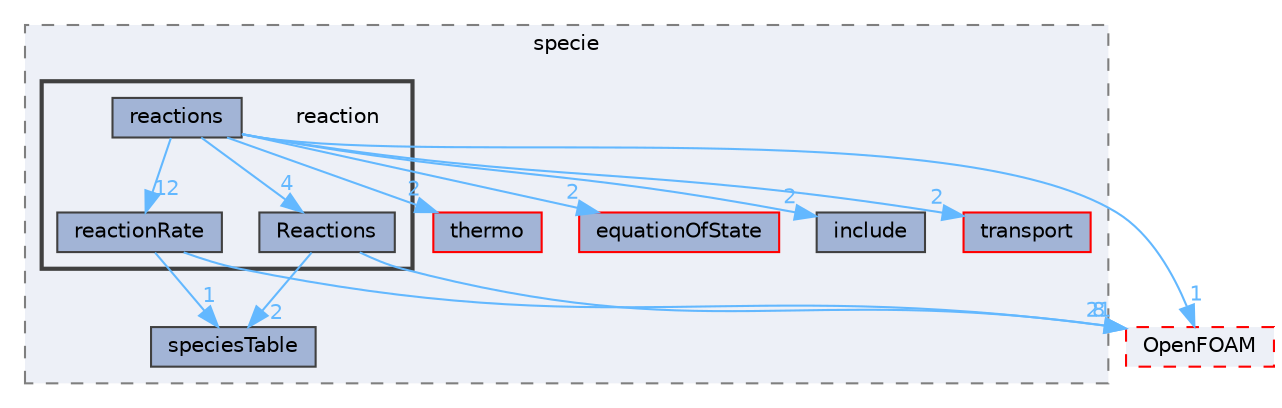 digraph "src/thermophysicalModels/specie/reaction"
{
 // LATEX_PDF_SIZE
  bgcolor="transparent";
  edge [fontname=Helvetica,fontsize=10,labelfontname=Helvetica,labelfontsize=10];
  node [fontname=Helvetica,fontsize=10,shape=box,height=0.2,width=0.4];
  compound=true
  subgraph clusterdir_5c4bf53b114f4c9237cd4ef0431fc9bd {
    graph [ bgcolor="#edf0f7", pencolor="grey50", label="specie", fontname=Helvetica,fontsize=10 style="filled,dashed", URL="dir_5c4bf53b114f4c9237cd4ef0431fc9bd.html",tooltip=""]
  dir_874ecbf2f65adcc3f0ab67ba498d7ed4 [label="speciesTable", fillcolor="#a2b4d6", color="grey25", style="filled", URL="dir_874ecbf2f65adcc3f0ab67ba498d7ed4.html",tooltip=""];
  dir_b55d228163c0a2e873957eb688462e1f [label="include", fillcolor="#a2b4d6", color="grey25", style="filled", URL="dir_b55d228163c0a2e873957eb688462e1f.html",tooltip=""];
  dir_c33051a76953a582918a8b8685a5d648 [label="transport", fillcolor="#a2b4d6", color="red", style="filled", URL="dir_c33051a76953a582918a8b8685a5d648.html",tooltip=""];
  dir_52d55d2fbf4a26d00084c41bddaf4722 [label="thermo", fillcolor="#a2b4d6", color="red", style="filled", URL="dir_52d55d2fbf4a26d00084c41bddaf4722.html",tooltip=""];
  dir_f6178c4a32c891ac3a18c9e9fb558e23 [label="equationOfState", fillcolor="#a2b4d6", color="red", style="filled", URL="dir_f6178c4a32c891ac3a18c9e9fb558e23.html",tooltip=""];
  subgraph clusterdir_8e22d7bb5211f38d4629fa6608cf6410 {
    graph [ bgcolor="#edf0f7", pencolor="grey25", label="", fontname=Helvetica,fontsize=10 style="filled,bold", URL="dir_8e22d7bb5211f38d4629fa6608cf6410.html",tooltip=""]
    dir_8e22d7bb5211f38d4629fa6608cf6410 [shape=plaintext, label="reaction"];
  dir_0b3172b66393f2c7ce0778392f9f1c0a [label="reactionRate", fillcolor="#a2b4d6", color="grey25", style="filled", URL="dir_0b3172b66393f2c7ce0778392f9f1c0a.html",tooltip=""];
  dir_6df6717126315845253e3389d84631ef [label="Reactions", fillcolor="#a2b4d6", color="grey25", style="filled", URL="dir_6df6717126315845253e3389d84631ef.html",tooltip=""];
  dir_8e13188b11d4c55bfed76418f20cd2bc [label="reactions", fillcolor="#a2b4d6", color="grey25", style="filled", URL="dir_8e13188b11d4c55bfed76418f20cd2bc.html",tooltip=""];
  }
  }
  dir_c5473ff19b20e6ec4dfe5c310b3778a8 [label="OpenFOAM", fillcolor="#edf0f7", color="red", style="filled,dashed", URL="dir_c5473ff19b20e6ec4dfe5c310b3778a8.html",tooltip=""];
  dir_0b3172b66393f2c7ce0778392f9f1c0a->dir_c5473ff19b20e6ec4dfe5c310b3778a8 [headlabel="21", labeldistance=1.5 headhref="dir_003237_002695.html" href="dir_003237_002695.html" color="steelblue1" fontcolor="steelblue1"];
  dir_0b3172b66393f2c7ce0778392f9f1c0a->dir_874ecbf2f65adcc3f0ab67ba498d7ed4 [headlabel="1", labeldistance=1.5 headhref="dir_003237_003689.html" href="dir_003237_003689.html" color="steelblue1" fontcolor="steelblue1"];
  dir_6df6717126315845253e3389d84631ef->dir_874ecbf2f65adcc3f0ab67ba498d7ed4 [headlabel="2", labeldistance=1.5 headhref="dir_003243_003689.html" href="dir_003243_003689.html" color="steelblue1" fontcolor="steelblue1"];
  dir_6df6717126315845253e3389d84631ef->dir_c5473ff19b20e6ec4dfe5c310b3778a8 [headlabel="8", labeldistance=1.5 headhref="dir_003243_002695.html" href="dir_003243_002695.html" color="steelblue1" fontcolor="steelblue1"];
  dir_8e13188b11d4c55bfed76418f20cd2bc->dir_0b3172b66393f2c7ce0778392f9f1c0a [headlabel="12", labeldistance=1.5 headhref="dir_003242_003237.html" href="dir_003242_003237.html" color="steelblue1" fontcolor="steelblue1"];
  dir_8e13188b11d4c55bfed76418f20cd2bc->dir_52d55d2fbf4a26d00084c41bddaf4722 [headlabel="2", labeldistance=1.5 headhref="dir_003242_004004.html" href="dir_003242_004004.html" color="steelblue1" fontcolor="steelblue1"];
  dir_8e13188b11d4c55bfed76418f20cd2bc->dir_6df6717126315845253e3389d84631ef [headlabel="4", labeldistance=1.5 headhref="dir_003242_003243.html" href="dir_003242_003243.html" color="steelblue1" fontcolor="steelblue1"];
  dir_8e13188b11d4c55bfed76418f20cd2bc->dir_b55d228163c0a2e873957eb688462e1f [headlabel="2", labeldistance=1.5 headhref="dir_003242_001808.html" href="dir_003242_001808.html" color="steelblue1" fontcolor="steelblue1"];
  dir_8e13188b11d4c55bfed76418f20cd2bc->dir_c33051a76953a582918a8b8685a5d648 [headlabel="2", labeldistance=1.5 headhref="dir_003242_004110.html" href="dir_003242_004110.html" color="steelblue1" fontcolor="steelblue1"];
  dir_8e13188b11d4c55bfed76418f20cd2bc->dir_c5473ff19b20e6ec4dfe5c310b3778a8 [headlabel="1", labeldistance=1.5 headhref="dir_003242_002695.html" href="dir_003242_002695.html" color="steelblue1" fontcolor="steelblue1"];
  dir_8e13188b11d4c55bfed76418f20cd2bc->dir_f6178c4a32c891ac3a18c9e9fb558e23 [headlabel="2", labeldistance=1.5 headhref="dir_003242_001174.html" href="dir_003242_001174.html" color="steelblue1" fontcolor="steelblue1"];
}
